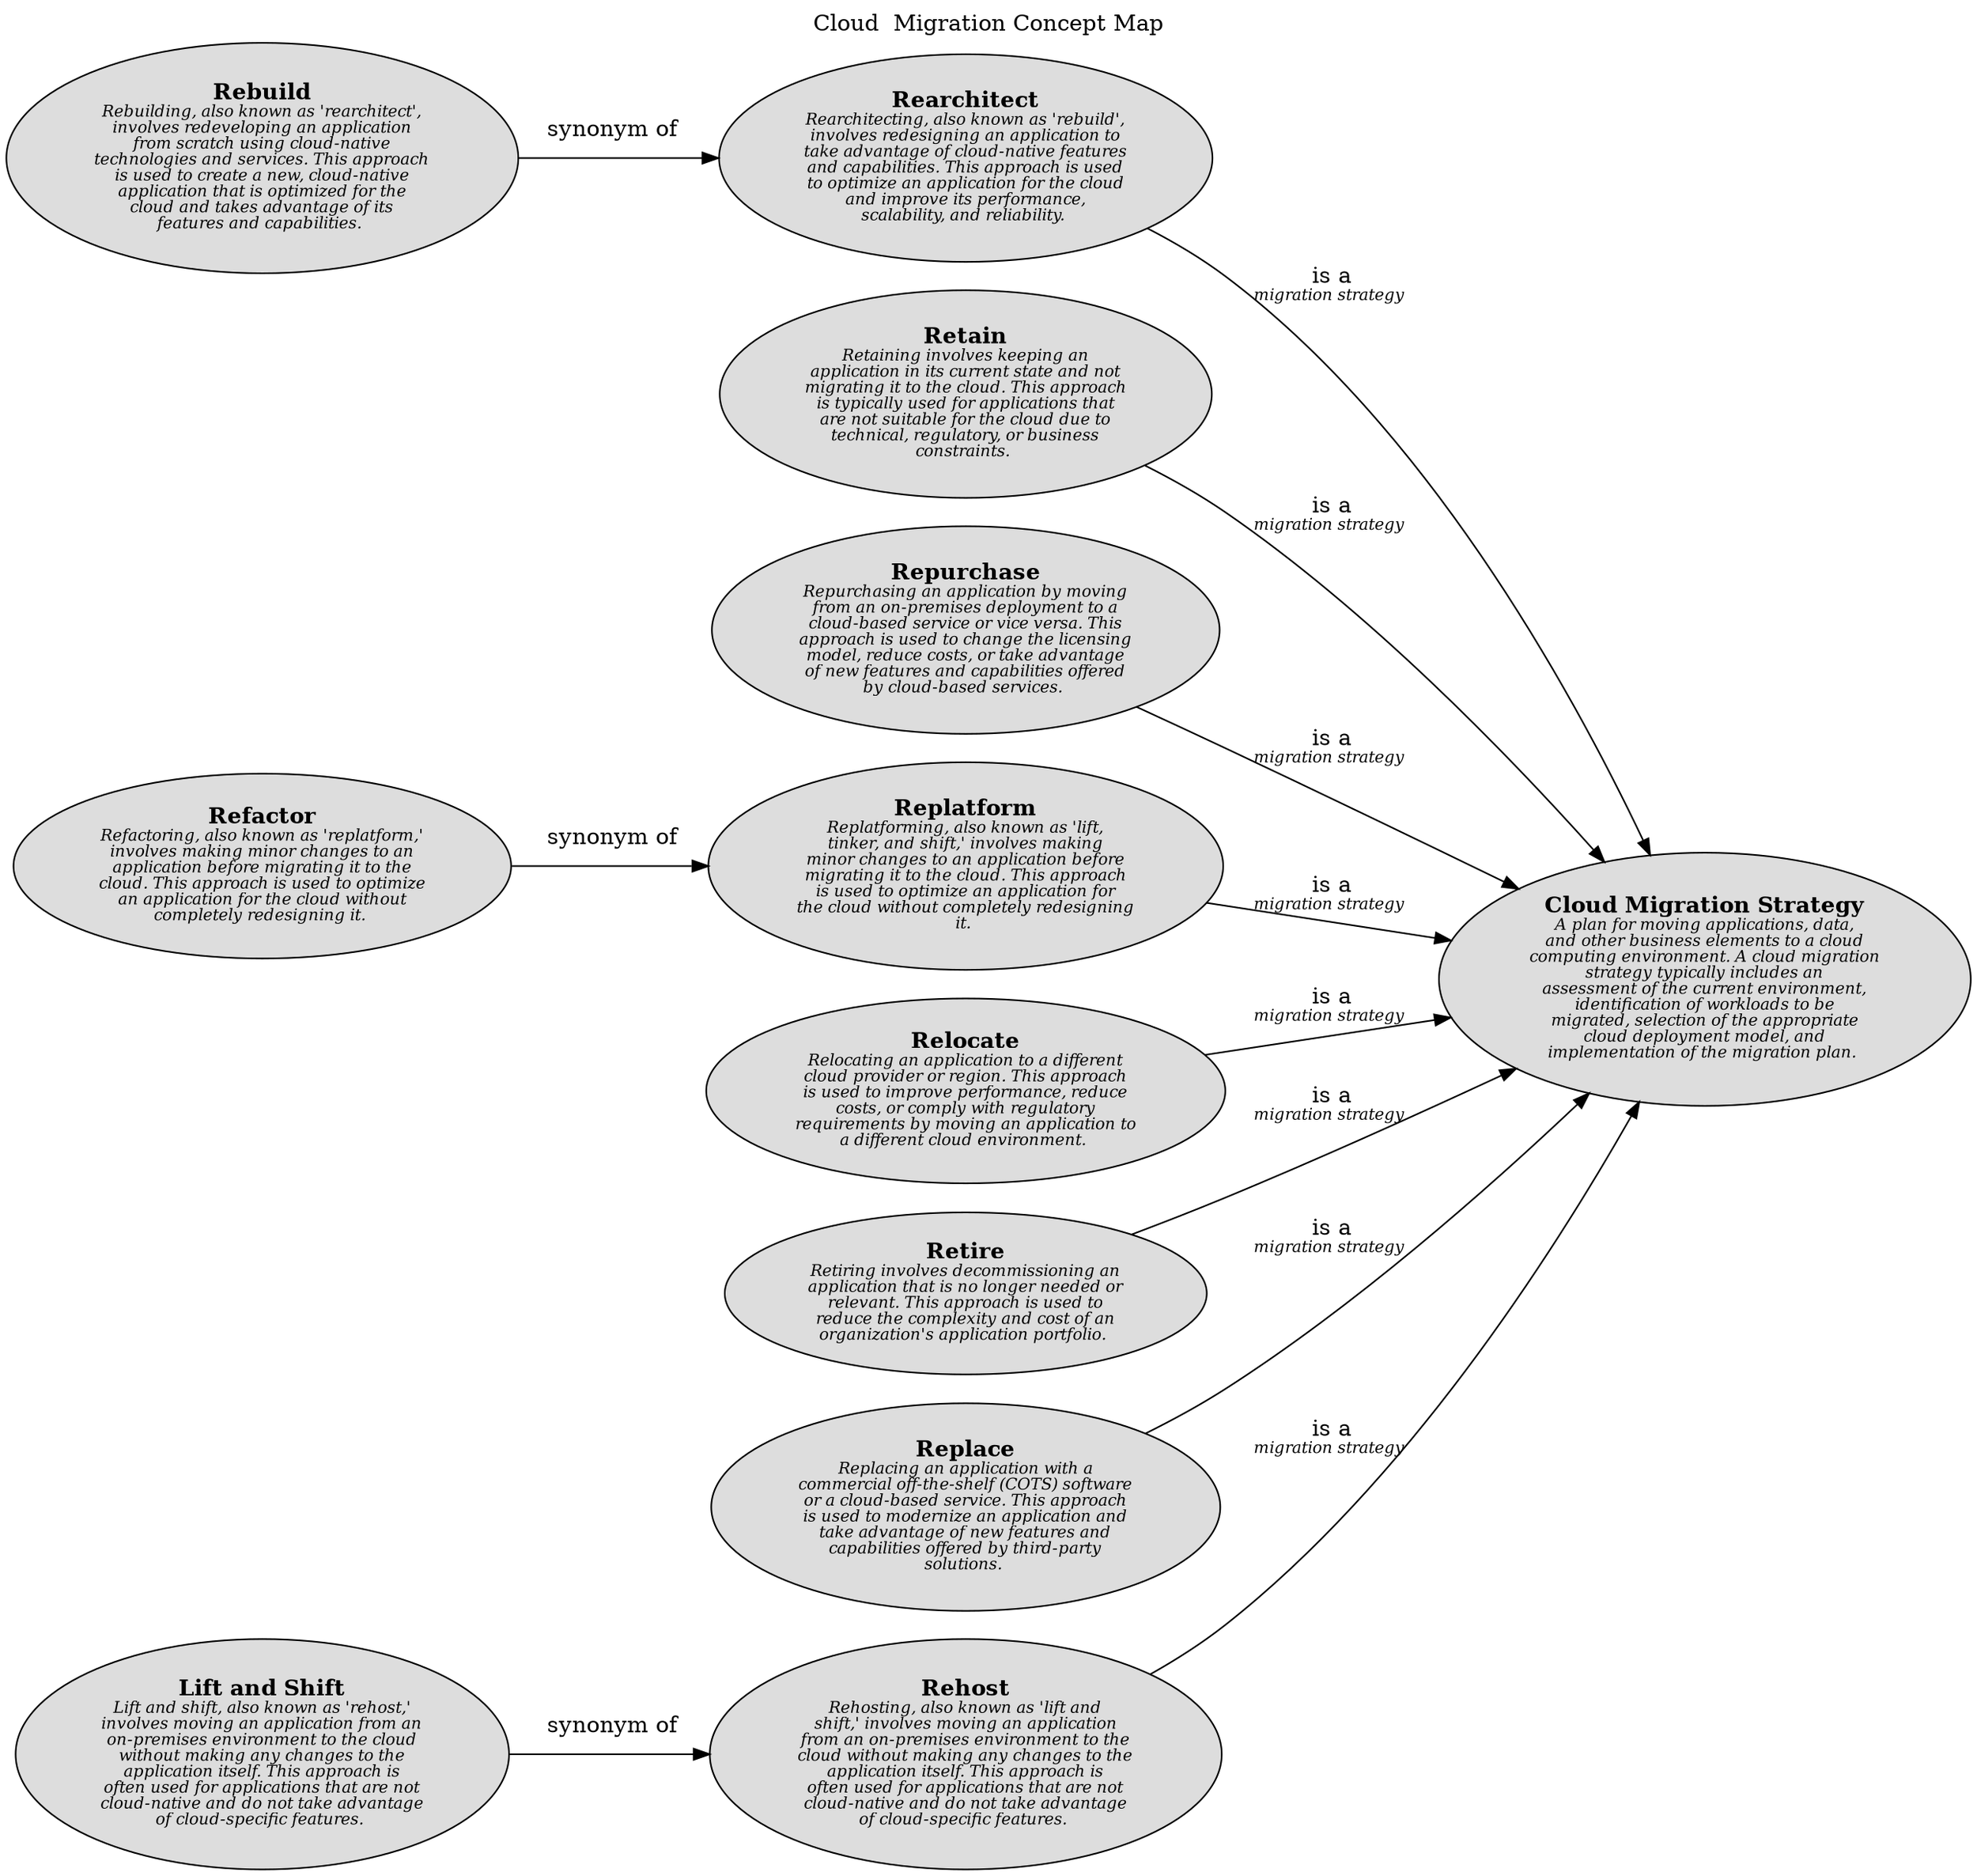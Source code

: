 digraph "Cloud  Migration Concept Map" {
  labelloc= "t"
  label="Cloud  Migration Concept Map"
  rankdir="LR"

  layout=dot
software_development_cloud_migration__rehost [shape=ellipse style=filled fillcolor="#dddddd" label=<<B>Rehost</B><BR/><FONT POINT-SIZE="10"><I>Rehosting, also known as &apos;lift and<BR/>shift,&apos; involves moving an application<BR/>from an on-premises environment to the<BR/>cloud without making any changes to the<BR/>application itself. This approach is<BR/>often used for applications that are not<BR/>cloud-native and do not take advantage<BR/>of cloud-specific features. </I></FONT>>]
software_development_cloud_migration__rearchitect [shape=ellipse style=filled fillcolor="#dddddd" label=<<B>Rearchitect</B><BR/><FONT POINT-SIZE="10"><I>Rearchitecting, also known as &apos;rebuild&apos;,<BR/>involves redesigning an application to<BR/>take advantage of cloud-native features<BR/>and capabilities. This approach is used<BR/>to optimize an application for the cloud<BR/>and improve its performance,<BR/>scalability, and reliability. </I></FONT>>]
software_development_cloud_migration__lift_and_shift [shape=ellipse style=filled fillcolor="#dddddd" label=<<B>Lift and Shift</B><BR/><FONT POINT-SIZE="10"><I>Lift and shift, also known as &apos;rehost,&apos;<BR/>involves moving an application from an<BR/>on-premises environment to the cloud<BR/>without making any changes to the<BR/>application itself. This approach is<BR/>often used for applications that are not<BR/>cloud-native and do not take advantage<BR/>of cloud-specific features. </I></FONT>>]
software_development_cloud_migration__rebuild [shape=ellipse style=filled fillcolor="#dddddd" label=<<B>Rebuild</B><BR/><FONT POINT-SIZE="10"><I>Rebuilding, also known as &apos;rearchitect&apos;,<BR/>involves redeveloping an application<BR/>from scratch using cloud-native<BR/>technologies and services. This approach<BR/>is used to create a new, cloud-native<BR/>application that is optimized for the<BR/>cloud and takes advantage of its<BR/>features and capabilities. </I></FONT>>]
software_development_cloud__cloud_migration_strategy [shape=ellipse style=filled fillcolor="#dddddd" label=<<B>Cloud Migration Strategy</B><BR/><FONT POINT-SIZE="10"><I>A plan for moving applications, data,<BR/>and other business elements to a cloud<BR/>computing environment. A cloud migration<BR/>strategy typically includes an<BR/>assessment of the current environment,<BR/>identification of workloads to be<BR/>migrated, selection of the appropriate<BR/>cloud deployment model, and<BR/>implementation of the migration plan. </I></FONT>>]
software_development_cloud_migration__retain [shape=ellipse style=filled fillcolor="#dddddd" label=<<B>Retain</B><BR/><FONT POINT-SIZE="10"><I>Retaining involves keeping an<BR/>application in its current state and not<BR/>migrating it to the cloud. This approach<BR/>is typically used for applications that<BR/>are not suitable for the cloud due to<BR/>technical, regulatory, or business<BR/>constraints. </I></FONT>>]
software_development_cloud_migration__refactor [shape=ellipse style=filled fillcolor="#dddddd" label=<<B>Refactor</B><BR/><FONT POINT-SIZE="10"><I>Refactoring, also known as &apos;replatform,&apos;<BR/>involves making minor changes to an<BR/>application before migrating it to the<BR/>cloud. This approach is used to optimize<BR/>an application for the cloud without<BR/>completely redesigning it. </I></FONT>>]
software_development_cloud_migration__repurchase [shape=ellipse style=filled fillcolor="#dddddd" label=<<B>Repurchase</B><BR/><FONT POINT-SIZE="10"><I>Repurchasing an application by moving<BR/>from an on-premises deployment to a<BR/>cloud-based service or vice versa. This<BR/>approach is used to change the licensing<BR/>model, reduce costs, or take advantage<BR/>of new features and capabilities offered<BR/>by cloud-based services. </I></FONT>>]
software_development_cloud_migration__replatform [shape=ellipse style=filled fillcolor="#dddddd" label=<<B>Replatform</B><BR/><FONT POINT-SIZE="10"><I>Replatforming, also known as &apos;lift,<BR/>tinker, and shift,&apos; involves making<BR/>minor changes to an application before<BR/>migrating it to the cloud. This approach<BR/>is used to optimize an application for<BR/>the cloud without completely redesigning<BR/>it. </I></FONT>>]
software_development_cloud_migration__relocate [shape=ellipse style=filled fillcolor="#dddddd" label=<<B>Relocate</B><BR/><FONT POINT-SIZE="10"><I>Relocating an application to a different<BR/>cloud provider or region. This approach<BR/>is used to improve performance, reduce<BR/>costs, or comply with regulatory<BR/>requirements by moving an application to<BR/>a different cloud environment. </I></FONT>>]
software_development_cloud_migration__retire [shape=ellipse style=filled fillcolor="#dddddd" label=<<B>Retire</B><BR/><FONT POINT-SIZE="10"><I>Retiring involves decommissioning an<BR/>application that is no longer needed or<BR/>relevant. This approach is used to<BR/>reduce the complexity and cost of an<BR/>organization&apos;s application portfolio. </I></FONT>>]
software_development_cloud_migration__replace [shape=ellipse style=filled fillcolor="#dddddd" label=<<B>Replace</B><BR/><FONT POINT-SIZE="10"><I>Replacing an application with a<BR/>commercial off-the-shelf (COTS) software<BR/>or a cloud-based service. This approach<BR/>is used to modernize an application and<BR/>take advantage of new features and<BR/>capabilities offered by third-party<BR/>solutions. </I></FONT>>]
 
software_development_cloud_migration__lift_and_shift -> software_development_cloud_migration__rehost [label=<synonym of<BR/><FONT POINT-SIZE="10"><I> </I></FONT>>]
software_development_cloud_migration__retain -> software_development_cloud__cloud_migration_strategy [label=<is a<BR/><FONT POINT-SIZE="10"><I>migration strategy </I></FONT>>]
software_development_cloud_migration__relocate -> software_development_cloud__cloud_migration_strategy [label=<is a<BR/><FONT POINT-SIZE="10"><I>migration strategy </I></FONT>>]
software_development_cloud_migration__replatform -> software_development_cloud__cloud_migration_strategy [label=<is a<BR/><FONT POINT-SIZE="10"><I>migration strategy </I></FONT>>]
software_development_cloud_migration__refactor -> software_development_cloud_migration__replatform [label=<synonym of<BR/><FONT POINT-SIZE="10"><I> </I></FONT>>]
software_development_cloud_migration__rearchitect -> software_development_cloud__cloud_migration_strategy [label=<is a<BR/><FONT POINT-SIZE="10"><I>migration strategy </I></FONT>>]
software_development_cloud_migration__repurchase -> software_development_cloud__cloud_migration_strategy [label=<is a<BR/><FONT POINT-SIZE="10"><I>migration strategy </I></FONT>>]
software_development_cloud_migration__replace -> software_development_cloud__cloud_migration_strategy [label=<is a<BR/><FONT POINT-SIZE="10"><I>migration strategy </I></FONT>>]
software_development_cloud_migration__rebuild -> software_development_cloud_migration__rearchitect [label=<synonym of<BR/><FONT POINT-SIZE="10"><I> </I></FONT>>]
software_development_cloud_migration__rehost -> software_development_cloud__cloud_migration_strategy [label=<is a<BR/><FONT POINT-SIZE="10"><I>migration strategy </I></FONT>>]
software_development_cloud_migration__retire -> software_development_cloud__cloud_migration_strategy [label=<is a<BR/><FONT POINT-SIZE="10"><I>migration strategy </I></FONT>>]
 
}

// (generated by Overarch with template views/view.dot.cmb)
